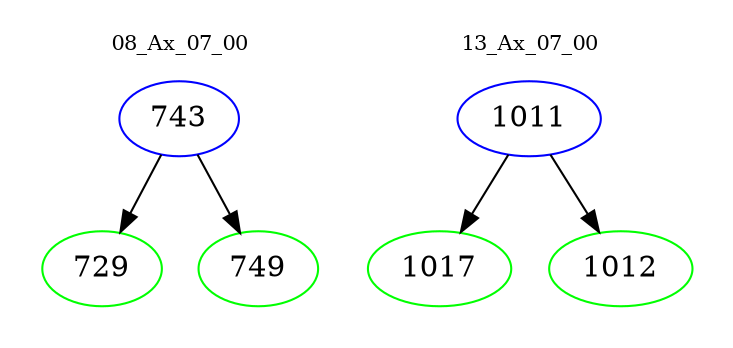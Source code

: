 digraph{
subgraph cluster_0 {
color = white
label = "08_Ax_07_00";
fontsize=10;
T0_743 [label="743", color="blue"]
T0_743 -> T0_729 [color="black"]
T0_729 [label="729", color="green"]
T0_743 -> T0_749 [color="black"]
T0_749 [label="749", color="green"]
}
subgraph cluster_1 {
color = white
label = "13_Ax_07_00";
fontsize=10;
T1_1011 [label="1011", color="blue"]
T1_1011 -> T1_1017 [color="black"]
T1_1017 [label="1017", color="green"]
T1_1011 -> T1_1012 [color="black"]
T1_1012 [label="1012", color="green"]
}
}
